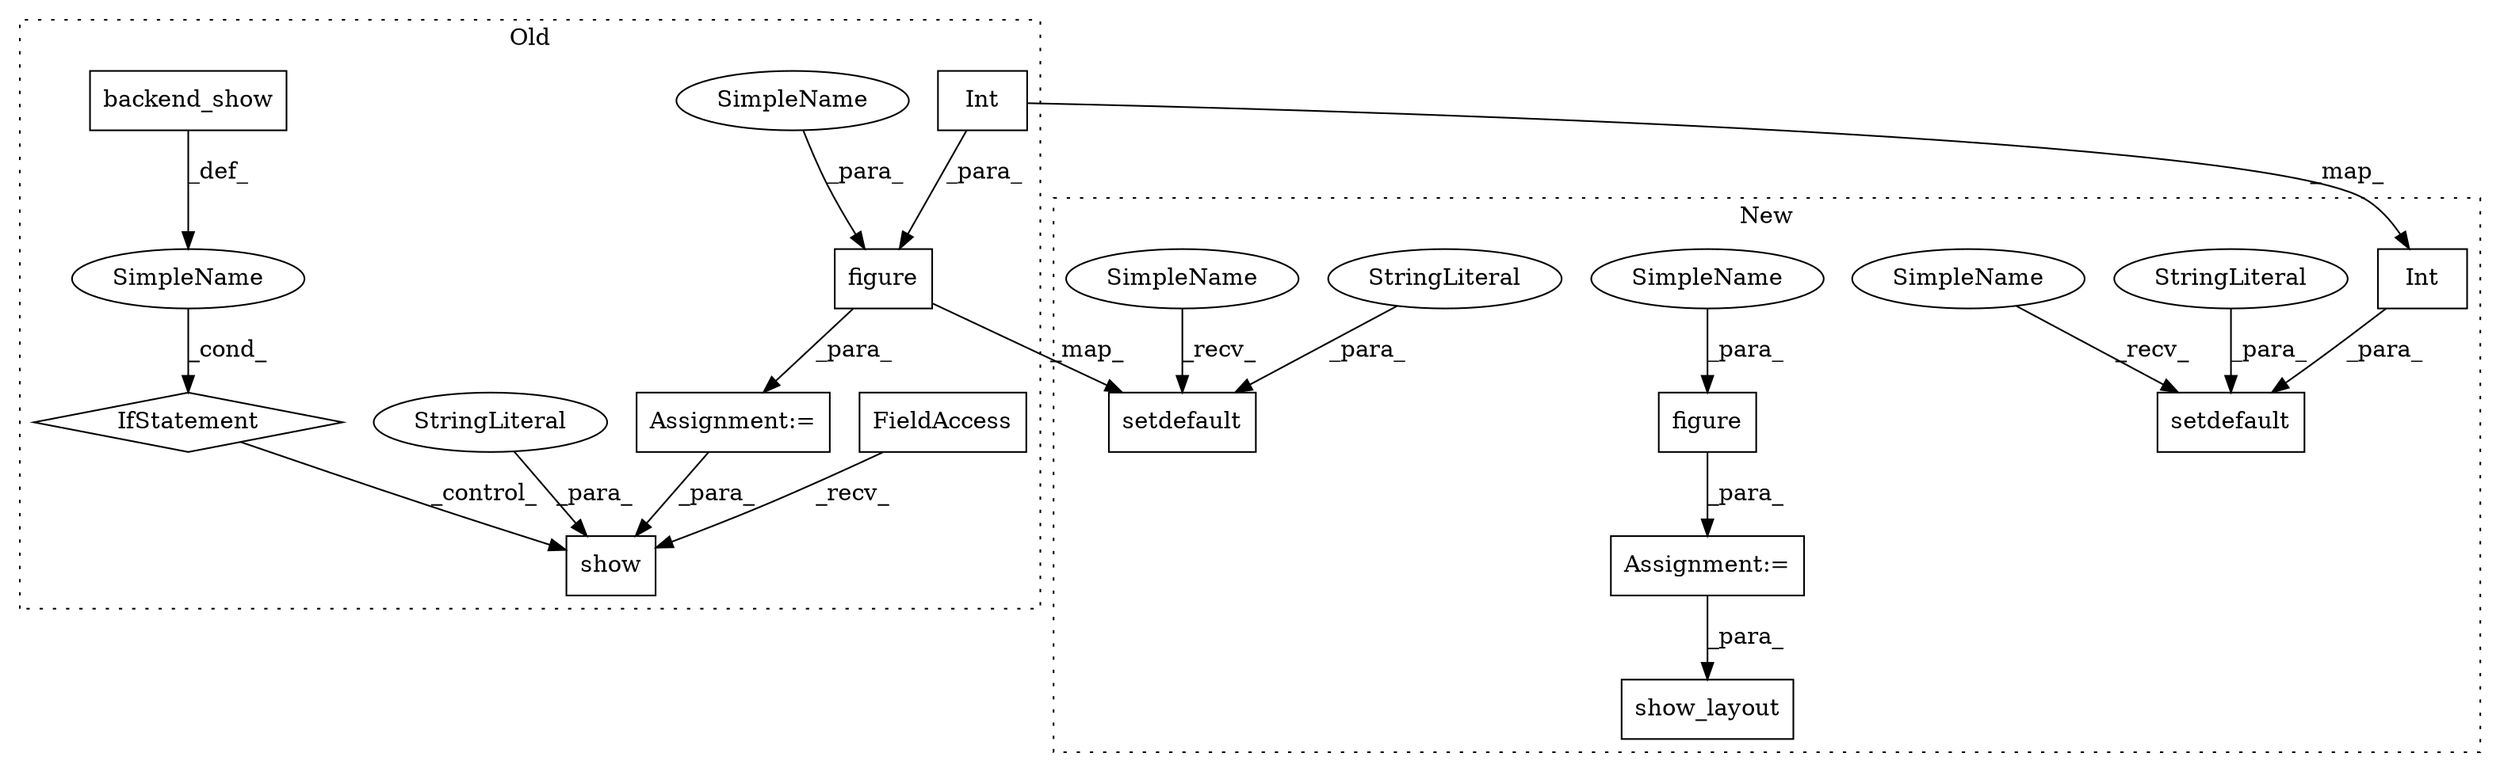 digraph G {
subgraph cluster0 {
1 [label="figure" a="32" s="864,929" l="7,1" shape="box"];
5 [label="Int" a="32" s="893,913" l="4,1" shape="box"];
10 [label="Assignment:=" a="7" s="848" l="1" shape="box"];
11 [label="show" a="32" s="2739,2754" l="5,1" shape="box"];
12 [label="FieldAccess" a="22" s="2724" l="5" shape="box"];
13 [label="SimpleName" a="42" s="" l="" shape="ellipse"];
14 [label="IfStatement" a="25" s="2692,2714" l="4,2" shape="diamond"];
15 [label="backend_show" a="32" s="2696,2713" l="13,1" shape="box"];
16 [label="StringLiteral" a="45" s="2747" l="7" shape="ellipse"];
18 [label="SimpleName" a="42" s="915" l="14" shape="ellipse"];
label = "Old";
style="dotted";
}
subgraph cluster1 {
2 [label="setdefault" a="32" s="860,900" l="11,1" shape="box"];
3 [label="figure" a="32" s="992,1013" l="7,1" shape="box"];
4 [label="setdefault" a="32" s="924,965" l="11,1" shape="box"];
6 [label="Int" a="32" s="944,964" l="4,1" shape="box"];
7 [label="show_layout" a="32" s="2776,2795" l="12,1" shape="box"];
8 [label="StringLiteral" a="45" s="935" l="8" shape="ellipse"];
9 [label="Assignment:=" a="7" s="976" l="1" shape="box"];
17 [label="StringLiteral" a="45" s="871" l="7" shape="ellipse"];
19 [label="SimpleName" a="42" s="909" l="14" shape="ellipse"];
20 [label="SimpleName" a="42" s="999" l="14" shape="ellipse"];
21 [label="SimpleName" a="42" s="845" l="14" shape="ellipse"];
label = "New";
style="dotted";
}
1 -> 2 [label="_map_"];
1 -> 10 [label="_para_"];
3 -> 9 [label="_para_"];
5 -> 1 [label="_para_"];
5 -> 6 [label="_map_"];
6 -> 4 [label="_para_"];
8 -> 4 [label="_para_"];
9 -> 7 [label="_para_"];
10 -> 11 [label="_para_"];
12 -> 11 [label="_recv_"];
13 -> 14 [label="_cond_"];
14 -> 11 [label="_control_"];
15 -> 13 [label="_def_"];
16 -> 11 [label="_para_"];
17 -> 2 [label="_para_"];
18 -> 1 [label="_para_"];
19 -> 4 [label="_recv_"];
20 -> 3 [label="_para_"];
21 -> 2 [label="_recv_"];
}